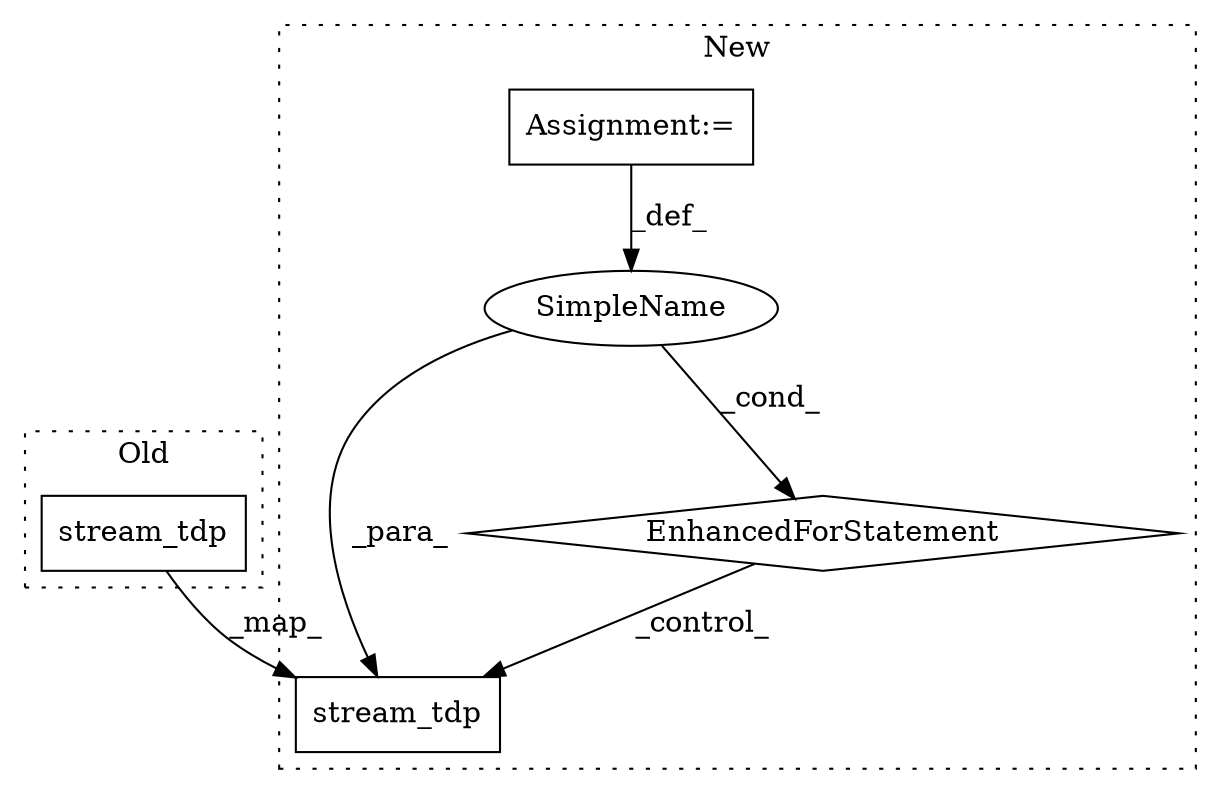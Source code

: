 digraph G {
subgraph cluster0 {
1 [label="stream_tdp" a="32" s="9911,9935" l="11,1" shape="box"];
label = "Old";
style="dotted";
}
subgraph cluster1 {
2 [label="stream_tdp" a="32" s="9070,9094" l="11,1" shape="box"];
3 [label="EnhancedForStatement" a="70" s="8938,9052" l="53,2" shape="diamond"];
4 [label="SimpleName" a="42" s="9042" l="3" shape="ellipse"];
5 [label="Assignment:=" a="7" s="8938,9052" l="53,2" shape="box"];
label = "New";
style="dotted";
}
1 -> 2 [label="_map_"];
3 -> 2 [label="_control_"];
4 -> 3 [label="_cond_"];
4 -> 2 [label="_para_"];
5 -> 4 [label="_def_"];
}
